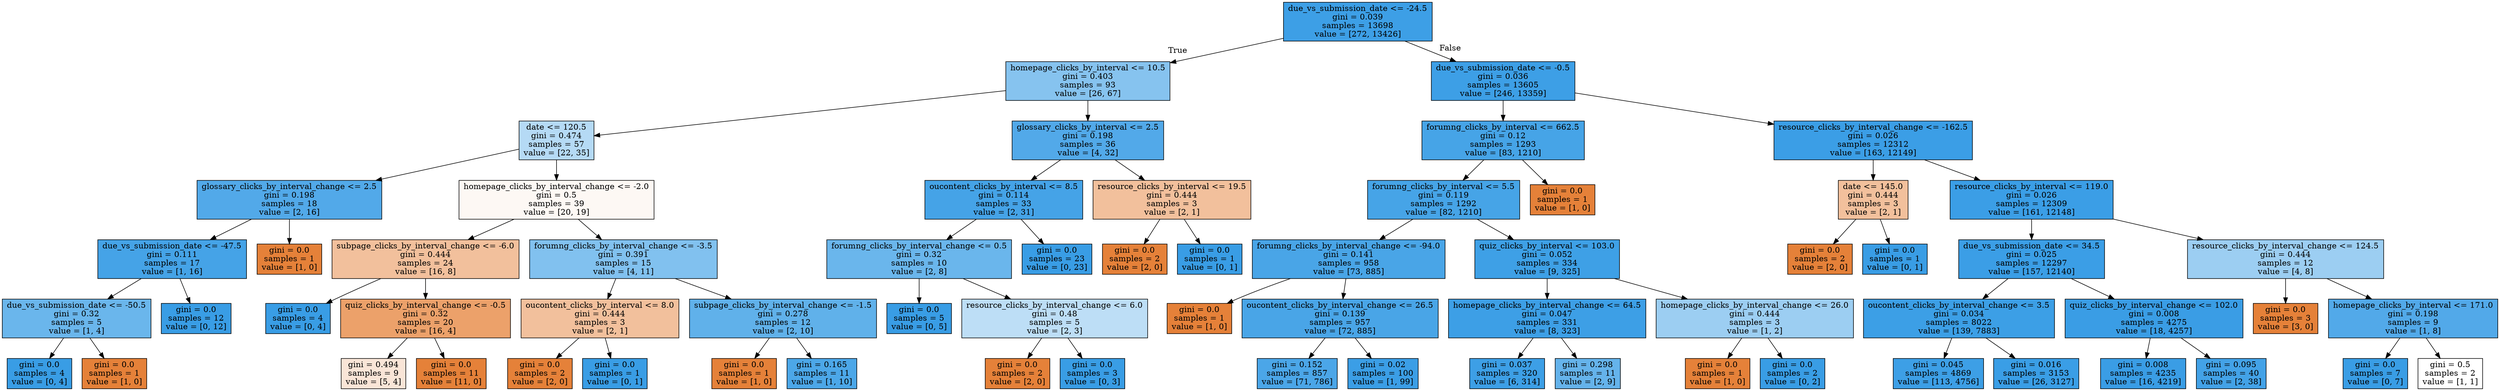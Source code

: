 digraph Tree {
node [shape=box, style="filled", color="black"] ;
0 [label="due_vs_submission_date <= -24.5\ngini = 0.039\nsamples = 13698\nvalue = [272, 13426]", fillcolor="#399de5fa"] ;
1 [label="homepage_clicks_by_interval <= 10.5\ngini = 0.403\nsamples = 93\nvalue = [26, 67]", fillcolor="#399de59c"] ;
0 -> 1 [labeldistance=2.5, labelangle=45, headlabel="True"] ;
2 [label="date <= 120.5\ngini = 0.474\nsamples = 57\nvalue = [22, 35]", fillcolor="#399de55f"] ;
1 -> 2 ;
3 [label="glossary_clicks_by_interval_change <= 2.5\ngini = 0.198\nsamples = 18\nvalue = [2, 16]", fillcolor="#399de5df"] ;
2 -> 3 ;
4 [label="due_vs_submission_date <= -47.5\ngini = 0.111\nsamples = 17\nvalue = [1, 16]", fillcolor="#399de5ef"] ;
3 -> 4 ;
5 [label="due_vs_submission_date <= -50.5\ngini = 0.32\nsamples = 5\nvalue = [1, 4]", fillcolor="#399de5bf"] ;
4 -> 5 ;
6 [label="gini = 0.0\nsamples = 4\nvalue = [0, 4]", fillcolor="#399de5ff"] ;
5 -> 6 ;
7 [label="gini = 0.0\nsamples = 1\nvalue = [1, 0]", fillcolor="#e58139ff"] ;
5 -> 7 ;
8 [label="gini = 0.0\nsamples = 12\nvalue = [0, 12]", fillcolor="#399de5ff"] ;
4 -> 8 ;
9 [label="gini = 0.0\nsamples = 1\nvalue = [1, 0]", fillcolor="#e58139ff"] ;
3 -> 9 ;
10 [label="homepage_clicks_by_interval_change <= -2.0\ngini = 0.5\nsamples = 39\nvalue = [20, 19]", fillcolor="#e581390d"] ;
2 -> 10 ;
11 [label="subpage_clicks_by_interval_change <= -6.0\ngini = 0.444\nsamples = 24\nvalue = [16, 8]", fillcolor="#e581397f"] ;
10 -> 11 ;
12 [label="gini = 0.0\nsamples = 4\nvalue = [0, 4]", fillcolor="#399de5ff"] ;
11 -> 12 ;
13 [label="quiz_clicks_by_interval_change <= -0.5\ngini = 0.32\nsamples = 20\nvalue = [16, 4]", fillcolor="#e58139bf"] ;
11 -> 13 ;
14 [label="gini = 0.494\nsamples = 9\nvalue = [5, 4]", fillcolor="#e5813933"] ;
13 -> 14 ;
15 [label="gini = 0.0\nsamples = 11\nvalue = [11, 0]", fillcolor="#e58139ff"] ;
13 -> 15 ;
16 [label="forumng_clicks_by_interval_change <= -3.5\ngini = 0.391\nsamples = 15\nvalue = [4, 11]", fillcolor="#399de5a2"] ;
10 -> 16 ;
17 [label="oucontent_clicks_by_interval <= 8.0\ngini = 0.444\nsamples = 3\nvalue = [2, 1]", fillcolor="#e581397f"] ;
16 -> 17 ;
18 [label="gini = 0.0\nsamples = 2\nvalue = [2, 0]", fillcolor="#e58139ff"] ;
17 -> 18 ;
19 [label="gini = 0.0\nsamples = 1\nvalue = [0, 1]", fillcolor="#399de5ff"] ;
17 -> 19 ;
20 [label="subpage_clicks_by_interval_change <= -1.5\ngini = 0.278\nsamples = 12\nvalue = [2, 10]", fillcolor="#399de5cc"] ;
16 -> 20 ;
21 [label="gini = 0.0\nsamples = 1\nvalue = [1, 0]", fillcolor="#e58139ff"] ;
20 -> 21 ;
22 [label="gini = 0.165\nsamples = 11\nvalue = [1, 10]", fillcolor="#399de5e6"] ;
20 -> 22 ;
23 [label="glossary_clicks_by_interval <= 2.5\ngini = 0.198\nsamples = 36\nvalue = [4, 32]", fillcolor="#399de5df"] ;
1 -> 23 ;
24 [label="oucontent_clicks_by_interval <= 8.5\ngini = 0.114\nsamples = 33\nvalue = [2, 31]", fillcolor="#399de5ef"] ;
23 -> 24 ;
25 [label="forumng_clicks_by_interval_change <= 0.5\ngini = 0.32\nsamples = 10\nvalue = [2, 8]", fillcolor="#399de5bf"] ;
24 -> 25 ;
26 [label="gini = 0.0\nsamples = 5\nvalue = [0, 5]", fillcolor="#399de5ff"] ;
25 -> 26 ;
27 [label="resource_clicks_by_interval_change <= 6.0\ngini = 0.48\nsamples = 5\nvalue = [2, 3]", fillcolor="#399de555"] ;
25 -> 27 ;
28 [label="gini = 0.0\nsamples = 2\nvalue = [2, 0]", fillcolor="#e58139ff"] ;
27 -> 28 ;
29 [label="gini = 0.0\nsamples = 3\nvalue = [0, 3]", fillcolor="#399de5ff"] ;
27 -> 29 ;
30 [label="gini = 0.0\nsamples = 23\nvalue = [0, 23]", fillcolor="#399de5ff"] ;
24 -> 30 ;
31 [label="resource_clicks_by_interval <= 19.5\ngini = 0.444\nsamples = 3\nvalue = [2, 1]", fillcolor="#e581397f"] ;
23 -> 31 ;
32 [label="gini = 0.0\nsamples = 2\nvalue = [2, 0]", fillcolor="#e58139ff"] ;
31 -> 32 ;
33 [label="gini = 0.0\nsamples = 1\nvalue = [0, 1]", fillcolor="#399de5ff"] ;
31 -> 33 ;
34 [label="due_vs_submission_date <= -0.5\ngini = 0.036\nsamples = 13605\nvalue = [246, 13359]", fillcolor="#399de5fa"] ;
0 -> 34 [labeldistance=2.5, labelangle=-45, headlabel="False"] ;
35 [label="forumng_clicks_by_interval <= 662.5\ngini = 0.12\nsamples = 1293\nvalue = [83, 1210]", fillcolor="#399de5ee"] ;
34 -> 35 ;
36 [label="forumng_clicks_by_interval <= 5.5\ngini = 0.119\nsamples = 1292\nvalue = [82, 1210]", fillcolor="#399de5ee"] ;
35 -> 36 ;
37 [label="forumng_clicks_by_interval_change <= -94.0\ngini = 0.141\nsamples = 958\nvalue = [73, 885]", fillcolor="#399de5ea"] ;
36 -> 37 ;
38 [label="gini = 0.0\nsamples = 1\nvalue = [1, 0]", fillcolor="#e58139ff"] ;
37 -> 38 ;
39 [label="oucontent_clicks_by_interval_change <= 26.5\ngini = 0.139\nsamples = 957\nvalue = [72, 885]", fillcolor="#399de5ea"] ;
37 -> 39 ;
40 [label="gini = 0.152\nsamples = 857\nvalue = [71, 786]", fillcolor="#399de5e8"] ;
39 -> 40 ;
41 [label="gini = 0.02\nsamples = 100\nvalue = [1, 99]", fillcolor="#399de5fc"] ;
39 -> 41 ;
42 [label="quiz_clicks_by_interval <= 103.0\ngini = 0.052\nsamples = 334\nvalue = [9, 325]", fillcolor="#399de5f8"] ;
36 -> 42 ;
43 [label="homepage_clicks_by_interval_change <= 64.5\ngini = 0.047\nsamples = 331\nvalue = [8, 323]", fillcolor="#399de5f9"] ;
42 -> 43 ;
44 [label="gini = 0.037\nsamples = 320\nvalue = [6, 314]", fillcolor="#399de5fa"] ;
43 -> 44 ;
45 [label="gini = 0.298\nsamples = 11\nvalue = [2, 9]", fillcolor="#399de5c6"] ;
43 -> 45 ;
46 [label="homepage_clicks_by_interval_change <= 26.0\ngini = 0.444\nsamples = 3\nvalue = [1, 2]", fillcolor="#399de57f"] ;
42 -> 46 ;
47 [label="gini = 0.0\nsamples = 1\nvalue = [1, 0]", fillcolor="#e58139ff"] ;
46 -> 47 ;
48 [label="gini = 0.0\nsamples = 2\nvalue = [0, 2]", fillcolor="#399de5ff"] ;
46 -> 48 ;
49 [label="gini = 0.0\nsamples = 1\nvalue = [1, 0]", fillcolor="#e58139ff"] ;
35 -> 49 ;
50 [label="resource_clicks_by_interval_change <= -162.5\ngini = 0.026\nsamples = 12312\nvalue = [163, 12149]", fillcolor="#399de5fc"] ;
34 -> 50 ;
51 [label="date <= 145.0\ngini = 0.444\nsamples = 3\nvalue = [2, 1]", fillcolor="#e581397f"] ;
50 -> 51 ;
52 [label="gini = 0.0\nsamples = 2\nvalue = [2, 0]", fillcolor="#e58139ff"] ;
51 -> 52 ;
53 [label="gini = 0.0\nsamples = 1\nvalue = [0, 1]", fillcolor="#399de5ff"] ;
51 -> 53 ;
54 [label="resource_clicks_by_interval <= 119.0\ngini = 0.026\nsamples = 12309\nvalue = [161, 12148]", fillcolor="#399de5fc"] ;
50 -> 54 ;
55 [label="due_vs_submission_date <= 34.5\ngini = 0.025\nsamples = 12297\nvalue = [157, 12140]", fillcolor="#399de5fc"] ;
54 -> 55 ;
56 [label="oucontent_clicks_by_interval_change <= 3.5\ngini = 0.034\nsamples = 8022\nvalue = [139, 7883]", fillcolor="#399de5fb"] ;
55 -> 56 ;
57 [label="gini = 0.045\nsamples = 4869\nvalue = [113, 4756]", fillcolor="#399de5f9"] ;
56 -> 57 ;
58 [label="gini = 0.016\nsamples = 3153\nvalue = [26, 3127]", fillcolor="#399de5fd"] ;
56 -> 58 ;
59 [label="quiz_clicks_by_interval_change <= 102.0\ngini = 0.008\nsamples = 4275\nvalue = [18, 4257]", fillcolor="#399de5fe"] ;
55 -> 59 ;
60 [label="gini = 0.008\nsamples = 4235\nvalue = [16, 4219]", fillcolor="#399de5fe"] ;
59 -> 60 ;
61 [label="gini = 0.095\nsamples = 40\nvalue = [2, 38]", fillcolor="#399de5f2"] ;
59 -> 61 ;
62 [label="resource_clicks_by_interval_change <= 124.5\ngini = 0.444\nsamples = 12\nvalue = [4, 8]", fillcolor="#399de57f"] ;
54 -> 62 ;
63 [label="gini = 0.0\nsamples = 3\nvalue = [3, 0]", fillcolor="#e58139ff"] ;
62 -> 63 ;
64 [label="homepage_clicks_by_interval <= 171.0\ngini = 0.198\nsamples = 9\nvalue = [1, 8]", fillcolor="#399de5df"] ;
62 -> 64 ;
65 [label="gini = 0.0\nsamples = 7\nvalue = [0, 7]", fillcolor="#399de5ff"] ;
64 -> 65 ;
66 [label="gini = 0.5\nsamples = 2\nvalue = [1, 1]", fillcolor="#e5813900"] ;
64 -> 66 ;
}